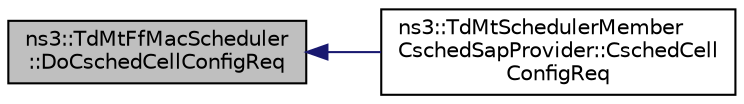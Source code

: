 digraph "ns3::TdMtFfMacScheduler::DoCschedCellConfigReq"
{
  edge [fontname="Helvetica",fontsize="10",labelfontname="Helvetica",labelfontsize="10"];
  node [fontname="Helvetica",fontsize="10",shape=record];
  rankdir="LR";
  Node1 [label="ns3::TdMtFfMacScheduler\l::DoCschedCellConfigReq",height=0.2,width=0.4,color="black", fillcolor="grey75", style="filled", fontcolor="black"];
  Node1 -> Node2 [dir="back",color="midnightblue",fontsize="10",style="solid"];
  Node2 [label="ns3::TdMtSchedulerMember\lCschedSapProvider::CschedCell\lConfigReq",height=0.2,width=0.4,color="black", fillcolor="white", style="filled",URL="$d0/d40/classns3_1_1TdMtSchedulerMemberCschedSapProvider.html#a2866955efea719429fca588dbb527be0",tooltip="CSCHED_CELL_CONFIG_REQ. "];
}
